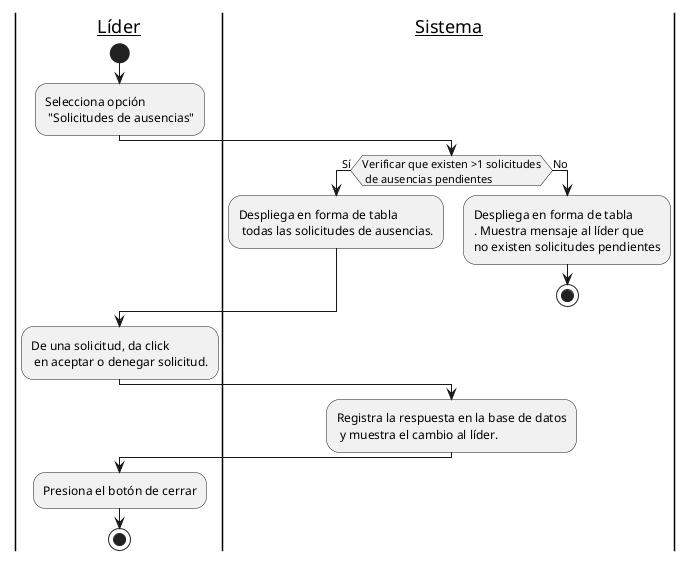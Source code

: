 @startuml CU01 - Líder consulta solicitudes de vacaciones de colaborador - Diagrama de actividad

|__Líder__|
start
:Selecciona opción\n "Solicitudes de ausencias";

|__Sistema__|
if(Verificar que existen >1 solicitudes\n de ausencias pendientes) then (Sí)
    :Despliega en forma de tabla\n todas las solicitudes de ausencias.;
else (No)
    :Despliega en forma de tabla\n. Muestra mensaje al líder que\nno existen solicitudes pendientes;
    stop
endif

|__Líder__|
:De una solicitud, da click\n en aceptar o denegar solicitud.;

|__Sistema__|
:Registra la respuesta en la base de datos\n y muestra el cambio al líder.;

|__Líder__|
:Presiona el botón de cerrar;

stop

@enduml
